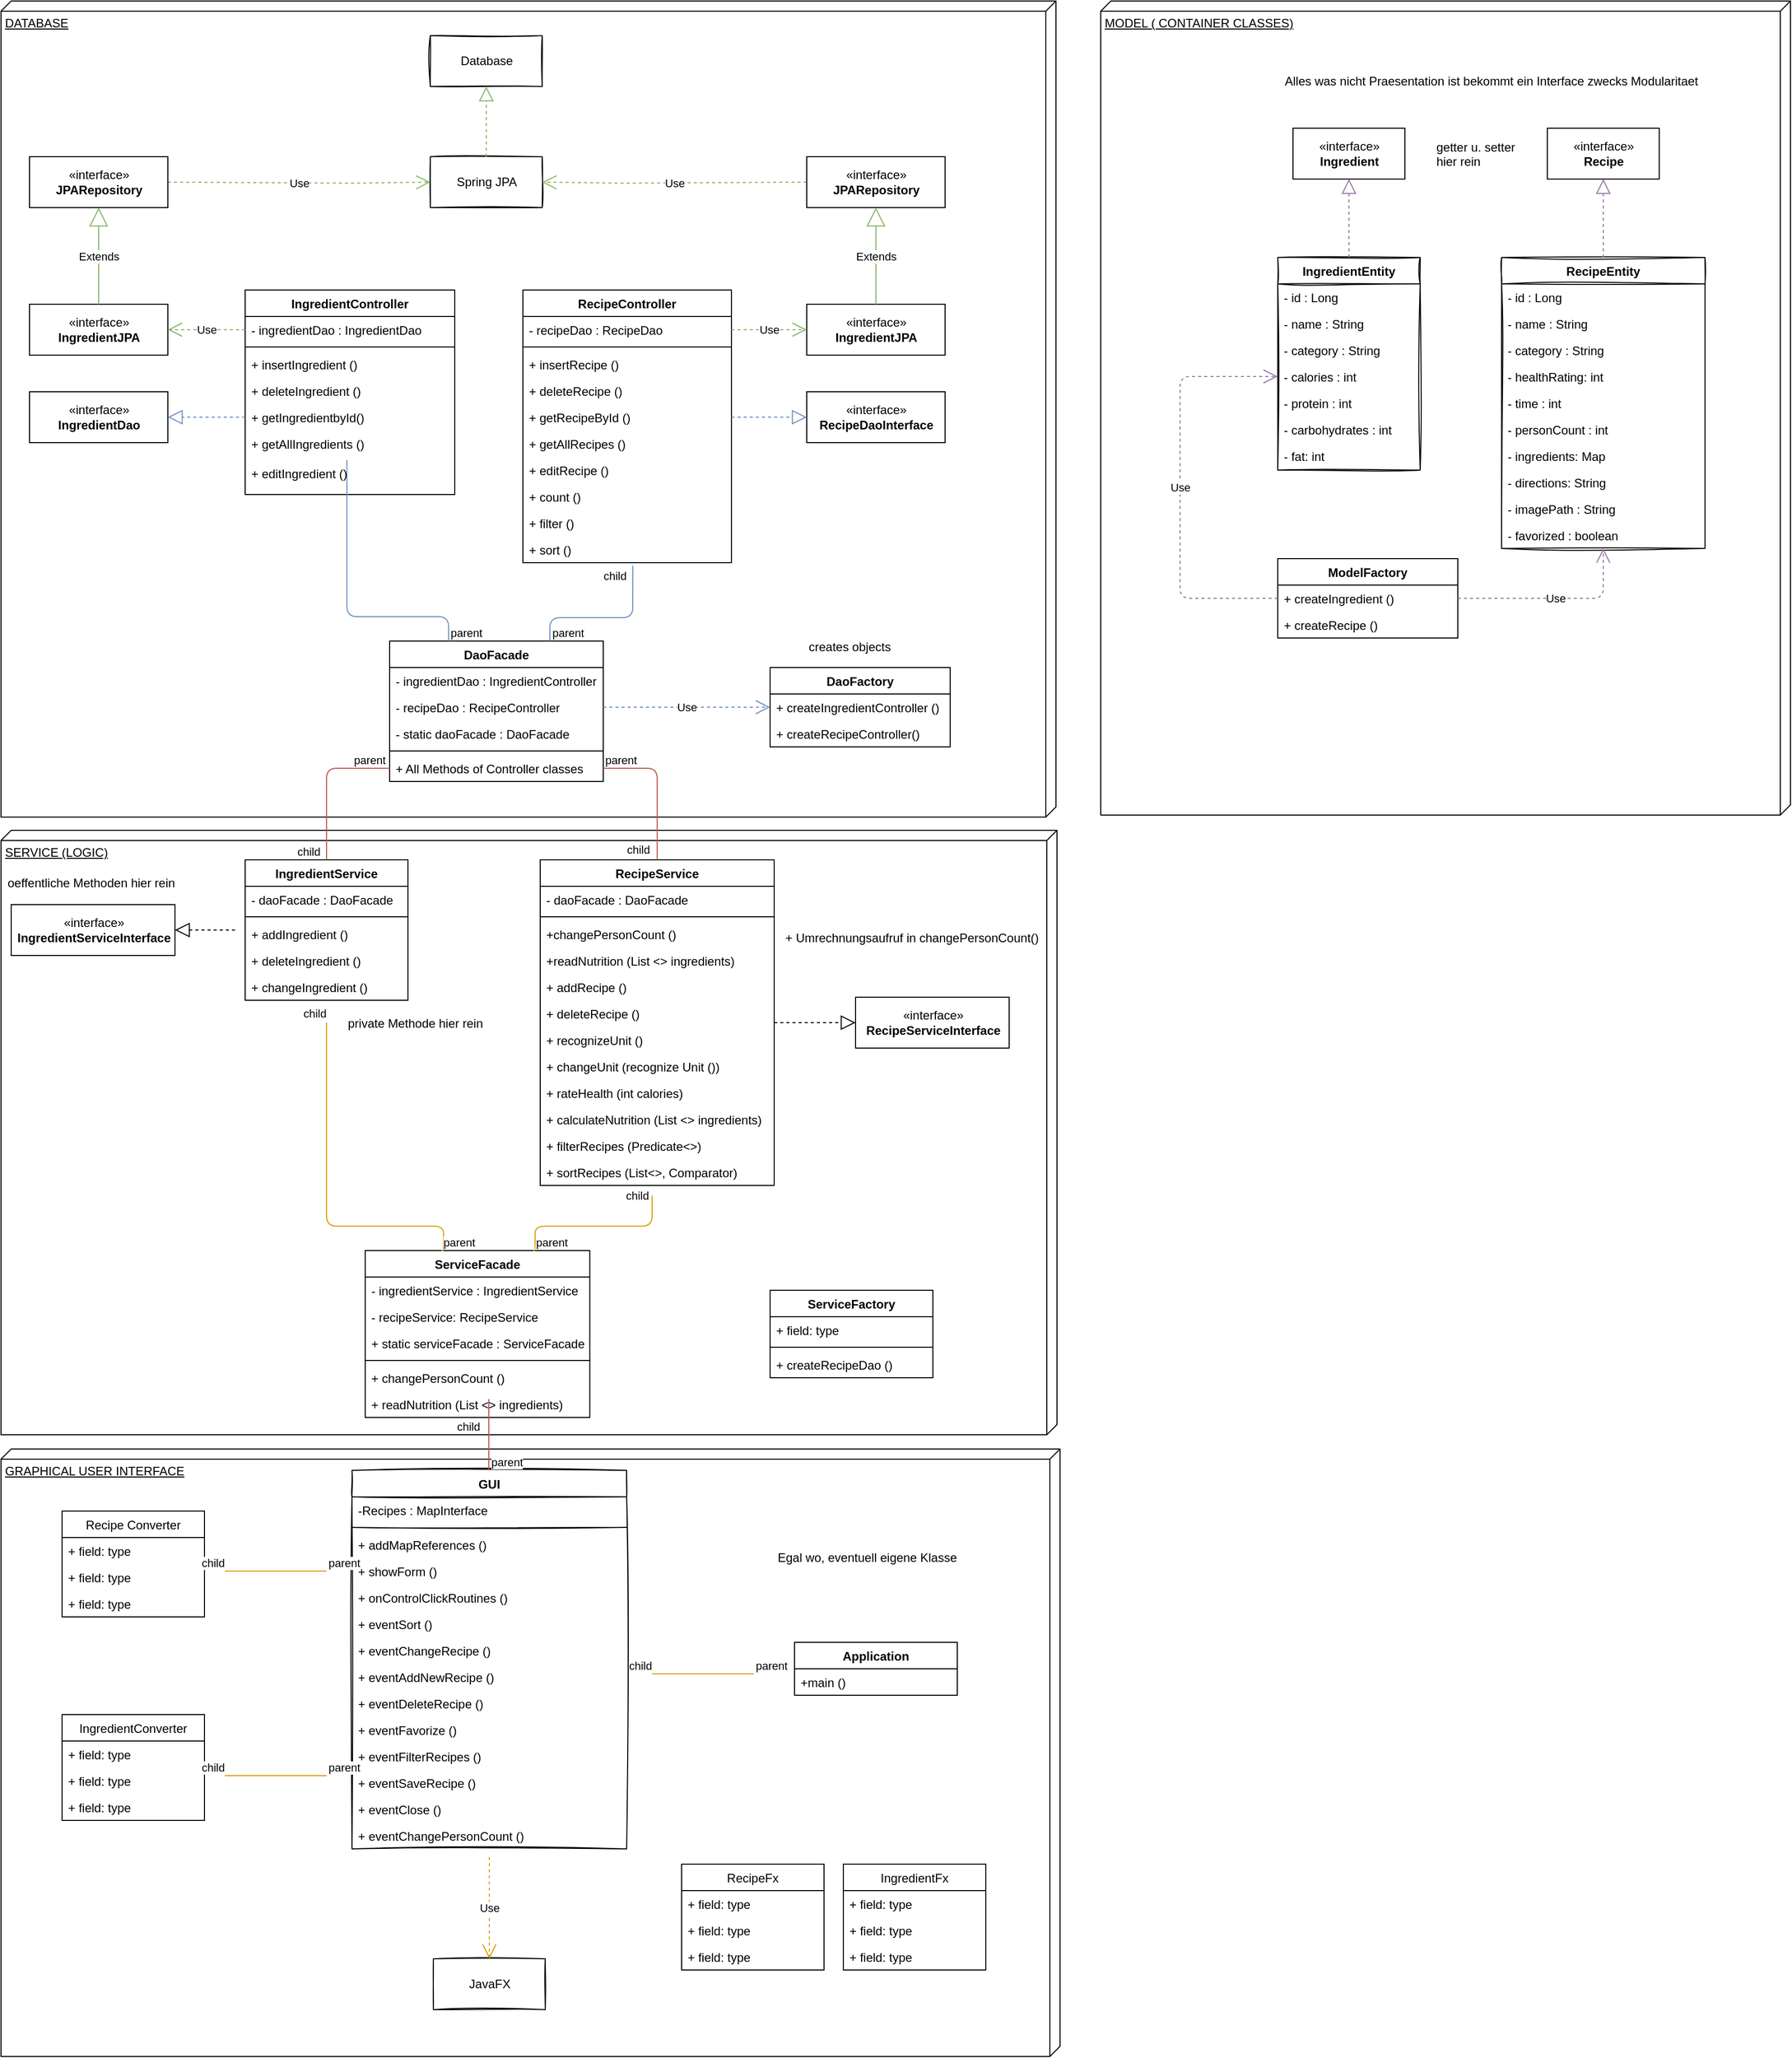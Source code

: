 <mxfile version="13.10.0" type="embed">
    <diagram id="7-2lJdHTt8nk6-3tn0Er" name="Page-1">
        <mxGraphModel dx="1596" dy="677" grid="0" gridSize="10" guides="1" tooltips="1" connect="1" arrows="1" fold="1" page="0" pageScale="1" pageWidth="827" pageHeight="1169" background="none" math="0" shadow="0">
            <root>
                <mxCell id="0"/>
                <mxCell id="1" parent="0"/>
                <mxCell id="304" value="SERVICE (LOGIC)" style="verticalAlign=top;align=left;spacingTop=8;spacingLeft=2;spacingRight=12;shape=cube;size=10;direction=south;fontStyle=4;html=1;" parent="1" vertex="1">
                    <mxGeometry x="-840" y="531" width="1038" height="594" as="geometry"/>
                </mxCell>
                <mxCell id="303" value="GRAPHICAL USER INTERFACE" style="verticalAlign=top;align=left;spacingTop=8;spacingLeft=2;spacingRight=12;shape=cube;size=10;direction=south;fontStyle=4;html=1;" parent="1" vertex="1">
                    <mxGeometry x="-840" y="1139" width="1041" height="597" as="geometry"/>
                </mxCell>
                <mxCell id="301" value="DATABASE" style="verticalAlign=top;align=left;spacingTop=8;spacingLeft=2;spacingRight=12;shape=cube;size=10;direction=south;fontStyle=4;html=1;" parent="1" vertex="1">
                    <mxGeometry x="-840" y="-284" width="1037" height="802" as="geometry"/>
                </mxCell>
                <mxCell id="300" value="MODEL ( CONTAINER CLASSES)" style="verticalAlign=top;align=left;spacingTop=8;spacingLeft=2;spacingRight=12;shape=cube;size=10;direction=south;fontStyle=4;html=1;" parent="1" vertex="1">
                    <mxGeometry x="241" y="-284" width="678" height="800" as="geometry"/>
                </mxCell>
                <mxCell id="2" value="RecipeEntity" style="swimlane;fontStyle=1;align=center;verticalAlign=top;childLayout=stackLayout;horizontal=1;startSize=26;horizontalStack=0;resizeParent=1;resizeParentMax=0;resizeLast=0;collapsible=1;marginBottom=0;sketch=1;" parent="1" vertex="1">
                    <mxGeometry x="635" y="-32" width="200" height="286" as="geometry"/>
                </mxCell>
                <mxCell id="350" value="- id : Long" style="text;strokeColor=none;fillColor=none;align=left;verticalAlign=top;spacingLeft=4;spacingRight=4;overflow=hidden;rotatable=0;points=[[0,0.5],[1,0.5]];portConstraint=eastwest;" vertex="1" parent="2">
                    <mxGeometry y="26" width="200" height="26" as="geometry"/>
                </mxCell>
                <mxCell id="3" value="- name : String" style="text;strokeColor=none;fillColor=none;align=left;verticalAlign=top;spacingLeft=4;spacingRight=4;overflow=hidden;rotatable=0;points=[[0,0.5],[1,0.5]];portConstraint=eastwest;sketch=1;" parent="2" vertex="1">
                    <mxGeometry y="52" width="200" height="26" as="geometry"/>
                </mxCell>
                <mxCell id="99" value="- category : String" style="text;strokeColor=none;fillColor=none;align=left;verticalAlign=top;spacingLeft=4;spacingRight=4;overflow=hidden;rotatable=0;points=[[0,0.5],[1,0.5]];portConstraint=eastwest;" parent="2" vertex="1">
                    <mxGeometry y="78" width="200" height="26" as="geometry"/>
                </mxCell>
                <mxCell id="116" value="- healthRating: int" style="text;strokeColor=none;fillColor=none;align=left;verticalAlign=top;spacingLeft=4;spacingRight=4;overflow=hidden;rotatable=0;points=[[0,0.5],[1,0.5]];portConstraint=eastwest;" parent="2" vertex="1">
                    <mxGeometry y="104" width="200" height="26" as="geometry"/>
                </mxCell>
                <mxCell id="100" value="- time : int" style="text;strokeColor=none;fillColor=none;align=left;verticalAlign=top;spacingLeft=4;spacingRight=4;overflow=hidden;rotatable=0;points=[[0,0.5],[1,0.5]];portConstraint=eastwest;" parent="2" vertex="1">
                    <mxGeometry y="130" width="200" height="26" as="geometry"/>
                </mxCell>
                <mxCell id="126" value="- personCount : int" style="text;strokeColor=none;fillColor=none;align=left;verticalAlign=top;spacingLeft=4;spacingRight=4;overflow=hidden;rotatable=0;points=[[0,0.5],[1,0.5]];portConstraint=eastwest;" parent="2" vertex="1">
                    <mxGeometry y="156" width="200" height="26" as="geometry"/>
                </mxCell>
                <mxCell id="34" value="- ingredients: Map" style="text;strokeColor=none;fillColor=none;align=left;verticalAlign=top;spacingLeft=4;spacingRight=4;overflow=hidden;rotatable=0;points=[[0,0.5],[1,0.5]];portConstraint=eastwest;sketch=1;" parent="2" vertex="1">
                    <mxGeometry y="182" width="200" height="26" as="geometry"/>
                </mxCell>
                <mxCell id="33" value="- directions: String" style="text;strokeColor=none;fillColor=none;align=left;verticalAlign=top;spacingLeft=4;spacingRight=4;overflow=hidden;rotatable=0;points=[[0,0.5],[1,0.5]];portConstraint=eastwest;sketch=1;" parent="2" vertex="1">
                    <mxGeometry y="208" width="200" height="26" as="geometry"/>
                </mxCell>
                <mxCell id="36" value="- imagePath : String" style="text;strokeColor=none;fillColor=none;align=left;verticalAlign=top;spacingLeft=4;spacingRight=4;overflow=hidden;rotatable=0;points=[[0,0.5],[1,0.5]];portConstraint=eastwest;sketch=1;" parent="2" vertex="1">
                    <mxGeometry y="234" width="200" height="26" as="geometry"/>
                </mxCell>
                <mxCell id="35" value="- favorized : boolean" style="text;strokeColor=none;fillColor=none;align=left;verticalAlign=top;spacingLeft=4;spacingRight=4;overflow=hidden;rotatable=0;points=[[0,0.5],[1,0.5]];portConstraint=eastwest;sketch=1;" parent="2" vertex="1">
                    <mxGeometry y="260" width="200" height="26" as="geometry"/>
                </mxCell>
                <mxCell id="6" value="IngredientEntity" style="swimlane;fontStyle=1;childLayout=stackLayout;horizontal=1;startSize=26;horizontalStack=0;resizeParent=1;resizeParentMax=0;resizeLast=0;collapsible=1;marginBottom=0;sketch=1;" parent="1" vertex="1">
                    <mxGeometry x="415" y="-32" width="140" height="209" as="geometry"/>
                </mxCell>
                <mxCell id="349" value="- id : Long" style="text;strokeColor=none;fillColor=none;align=left;verticalAlign=top;spacingLeft=4;spacingRight=4;overflow=hidden;rotatable=0;points=[[0,0.5],[1,0.5]];portConstraint=eastwest;" vertex="1" parent="6">
                    <mxGeometry y="26" width="140" height="26" as="geometry"/>
                </mxCell>
                <mxCell id="7" value="- name : String" style="text;strokeColor=none;fillColor=none;align=left;verticalAlign=top;spacingLeft=4;spacingRight=4;overflow=hidden;rotatable=0;points=[[0,0.5],[1,0.5]];portConstraint=eastwest;sketch=1;" parent="6" vertex="1">
                    <mxGeometry y="52" width="140" height="26" as="geometry"/>
                </mxCell>
                <mxCell id="53" value="- category : String" style="text;strokeColor=none;fillColor=none;align=left;verticalAlign=top;spacingLeft=4;spacingRight=4;overflow=hidden;rotatable=0;points=[[0,0.5],[1,0.5]];portConstraint=eastwest;sketch=1;" parent="6" vertex="1">
                    <mxGeometry y="78" width="140" height="26" as="geometry"/>
                </mxCell>
                <mxCell id="8" value="- calories : int" style="text;strokeColor=none;fillColor=none;align=left;verticalAlign=top;spacingLeft=4;spacingRight=4;overflow=hidden;rotatable=0;points=[[0,0.5],[1,0.5]];portConstraint=eastwest;sketch=1;" parent="6" vertex="1">
                    <mxGeometry y="104" width="140" height="26" as="geometry"/>
                </mxCell>
                <mxCell id="25" value="- protein : int" style="text;strokeColor=none;fillColor=none;align=left;verticalAlign=top;spacingLeft=4;spacingRight=4;overflow=hidden;rotatable=0;points=[[0,0.5],[1,0.5]];portConstraint=eastwest;sketch=1;" parent="6" vertex="1">
                    <mxGeometry y="130" width="140" height="26" as="geometry"/>
                </mxCell>
                <mxCell id="28" value="- carbohydrates : int" style="text;strokeColor=none;fillColor=none;align=left;verticalAlign=top;spacingLeft=4;spacingRight=4;overflow=hidden;rotatable=0;points=[[0,0.5],[1,0.5]];portConstraint=eastwest;sketch=1;" parent="6" vertex="1">
                    <mxGeometry y="156" width="140" height="26" as="geometry"/>
                </mxCell>
                <mxCell id="115" value="- fat: int" style="text;strokeColor=none;fillColor=none;align=left;verticalAlign=top;spacingLeft=4;spacingRight=4;overflow=hidden;rotatable=0;points=[[0,0.5],[1,0.5]];portConstraint=eastwest;" parent="6" vertex="1">
                    <mxGeometry y="182" width="140" height="27" as="geometry"/>
                </mxCell>
                <mxCell id="14" value="Spring JPA" style="html=1;sketch=1;" parent="1" vertex="1">
                    <mxGeometry x="-418" y="-131" width="110" height="50" as="geometry"/>
                </mxCell>
                <mxCell id="19" value="GUI" style="swimlane;fontStyle=1;align=center;verticalAlign=top;childLayout=stackLayout;horizontal=1;startSize=26;horizontalStack=0;resizeParent=1;resizeParentMax=0;resizeLast=0;collapsible=1;marginBottom=0;sketch=1;" parent="1" vertex="1">
                    <mxGeometry x="-495" y="1160" width="270" height="372" as="geometry"/>
                </mxCell>
                <mxCell id="20" value="-Recipes : MapInterface" style="text;strokeColor=none;fillColor=none;align=left;verticalAlign=top;spacingLeft=4;spacingRight=4;overflow=hidden;rotatable=0;points=[[0,0.5],[1,0.5]];portConstraint=eastwest;sketch=1;" parent="19" vertex="1">
                    <mxGeometry y="26" width="270" height="26" as="geometry"/>
                </mxCell>
                <mxCell id="21" value="" style="line;strokeWidth=1;fillColor=none;align=left;verticalAlign=middle;spacingTop=-1;spacingLeft=3;spacingRight=3;rotatable=0;labelPosition=right;points=[];portConstraint=eastwest;sketch=1;" parent="19" vertex="1">
                    <mxGeometry y="52" width="270" height="8" as="geometry"/>
                </mxCell>
                <mxCell id="63" value="+ addMapReferences ()" style="text;strokeColor=none;fillColor=none;align=left;verticalAlign=top;spacingLeft=4;spacingRight=4;overflow=hidden;rotatable=0;points=[[0,0.5],[1,0.5]];portConstraint=eastwest;" parent="19" vertex="1">
                    <mxGeometry y="60" width="270" height="26" as="geometry"/>
                </mxCell>
                <mxCell id="65" value="+ showForm ()" style="text;strokeColor=none;fillColor=none;align=left;verticalAlign=top;spacingLeft=4;spacingRight=4;overflow=hidden;rotatable=0;points=[[0,0.5],[1,0.5]];portConstraint=eastwest;" parent="19" vertex="1">
                    <mxGeometry y="86" width="270" height="26" as="geometry"/>
                </mxCell>
                <mxCell id="70" value="+ onControlClickRoutines ()" style="text;strokeColor=none;fillColor=none;align=left;verticalAlign=top;spacingLeft=4;spacingRight=4;overflow=hidden;rotatable=0;points=[[0,0.5],[1,0.5]];portConstraint=eastwest;" parent="19" vertex="1">
                    <mxGeometry y="112" width="270" height="26" as="geometry"/>
                </mxCell>
                <mxCell id="66" value="+ eventSort ()" style="text;strokeColor=none;fillColor=none;align=left;verticalAlign=top;spacingLeft=4;spacingRight=4;overflow=hidden;rotatable=0;points=[[0,0.5],[1,0.5]];portConstraint=eastwest;" parent="19" vertex="1">
                    <mxGeometry y="138" width="270" height="26" as="geometry"/>
                </mxCell>
                <mxCell id="69" value="+ eventChangeRecipe ()" style="text;strokeColor=none;fillColor=none;align=left;verticalAlign=top;spacingLeft=4;spacingRight=4;overflow=hidden;rotatable=0;points=[[0,0.5],[1,0.5]];portConstraint=eastwest;" parent="19" vertex="1">
                    <mxGeometry y="164" width="270" height="26" as="geometry"/>
                </mxCell>
                <mxCell id="67" value="+ eventAddNewRecipe ()" style="text;strokeColor=none;fillColor=none;align=left;verticalAlign=top;spacingLeft=4;spacingRight=4;overflow=hidden;rotatable=0;points=[[0,0.5],[1,0.5]];portConstraint=eastwest;" parent="19" vertex="1">
                    <mxGeometry y="190" width="270" height="26" as="geometry"/>
                </mxCell>
                <mxCell id="68" value="+ eventDeleteRecipe ()" style="text;strokeColor=none;fillColor=none;align=left;verticalAlign=top;spacingLeft=4;spacingRight=4;overflow=hidden;rotatable=0;points=[[0,0.5],[1,0.5]];portConstraint=eastwest;" parent="19" vertex="1">
                    <mxGeometry y="216" width="270" height="26" as="geometry"/>
                </mxCell>
                <mxCell id="71" value="+ eventFavorize ()" style="text;strokeColor=none;fillColor=none;align=left;verticalAlign=top;spacingLeft=4;spacingRight=4;overflow=hidden;rotatable=0;points=[[0,0.5],[1,0.5]];portConstraint=eastwest;" parent="19" vertex="1">
                    <mxGeometry y="242" width="270" height="26" as="geometry"/>
                </mxCell>
                <mxCell id="72" value="+ eventFilterRecipes ()" style="text;strokeColor=none;fillColor=none;align=left;verticalAlign=top;spacingLeft=4;spacingRight=4;overflow=hidden;rotatable=0;points=[[0,0.5],[1,0.5]];portConstraint=eastwest;" parent="19" vertex="1">
                    <mxGeometry y="268" width="270" height="26" as="geometry"/>
                </mxCell>
                <mxCell id="74" value="+ eventSaveRecipe ()" style="text;strokeColor=none;fillColor=none;align=left;verticalAlign=top;spacingLeft=4;spacingRight=4;overflow=hidden;rotatable=0;points=[[0,0.5],[1,0.5]];portConstraint=eastwest;" parent="19" vertex="1">
                    <mxGeometry y="294" width="270" height="26" as="geometry"/>
                </mxCell>
                <mxCell id="75" value="+ eventClose ()" style="text;strokeColor=none;fillColor=none;align=left;verticalAlign=top;spacingLeft=4;spacingRight=4;overflow=hidden;rotatable=0;points=[[0,0.5],[1,0.5]];portConstraint=eastwest;" parent="19" vertex="1">
                    <mxGeometry y="320" width="270" height="26" as="geometry"/>
                </mxCell>
                <mxCell id="128" value="+ eventChangePersonCount ()" style="text;strokeColor=none;fillColor=none;align=left;verticalAlign=top;spacingLeft=4;spacingRight=4;overflow=hidden;rotatable=0;points=[[0,0.5],[1,0.5]];portConstraint=eastwest;" parent="19" vertex="1">
                    <mxGeometry y="346" width="270" height="26" as="geometry"/>
                </mxCell>
                <mxCell id="23" value="JavaFX" style="html=1;sketch=1;" parent="1" vertex="1">
                    <mxGeometry x="-415" y="1640" width="110" height="50" as="geometry"/>
                </mxCell>
                <mxCell id="24" value="Database" style="html=1;sketch=1;" parent="1" vertex="1">
                    <mxGeometry x="-418" y="-250" width="110" height="50" as="geometry"/>
                </mxCell>
                <mxCell id="89" value="" style="endArrow=block;dashed=1;endFill=0;endSize=12;html=1;entryX=0.5;entryY=1;entryDx=0;entryDy=0;exitX=0.5;exitY=0;exitDx=0;exitDy=0;fillColor=#d5e8d4;strokeColor=#82b366;" parent="1" source="14" target="24" edge="1">
                    <mxGeometry width="160" relative="1" as="geometry">
                        <mxPoint x="-250" y="580" as="sourcePoint"/>
                        <mxPoint x="-90" y="580" as="targetPoint"/>
                    </mxGeometry>
                </mxCell>
                <mxCell id="106" value="+ Umrechnungsaufruf in changePersonCount()" style="text;strokeColor=none;fillColor=none;align=left;verticalAlign=top;spacingLeft=4;spacingRight=4;overflow=hidden;rotatable=0;points=[[0,0.5],[1,0.5]];portConstraint=eastwest;" parent="1" vertex="1">
                    <mxGeometry x="-75" y="623" width="270" height="26" as="geometry"/>
                </mxCell>
                <mxCell id="136" value="RecipeController" style="swimlane;fontStyle=1;align=center;verticalAlign=top;childLayout=stackLayout;horizontal=1;startSize=26;horizontalStack=0;resizeParent=1;resizeParentMax=0;resizeLast=0;collapsible=1;marginBottom=0;" parent="1" vertex="1">
                    <mxGeometry x="-327" width="205" height="268" as="geometry"/>
                </mxCell>
                <mxCell id="137" value="- recipeDao : RecipeDao" style="text;strokeColor=none;fillColor=none;align=left;verticalAlign=top;spacingLeft=4;spacingRight=4;overflow=hidden;rotatable=0;points=[[0,0.5],[1,0.5]];portConstraint=eastwest;" parent="136" vertex="1">
                    <mxGeometry y="26" width="205" height="26" as="geometry"/>
                </mxCell>
                <mxCell id="138" value="" style="line;strokeWidth=1;fillColor=none;align=left;verticalAlign=middle;spacingTop=-1;spacingLeft=3;spacingRight=3;rotatable=0;labelPosition=right;points=[];portConstraint=eastwest;" parent="136" vertex="1">
                    <mxGeometry y="52" width="205" height="8" as="geometry"/>
                </mxCell>
                <mxCell id="57" value="+ insertRecipe ()" style="text;strokeColor=none;fillColor=none;align=left;verticalAlign=top;spacingLeft=4;spacingRight=4;overflow=hidden;rotatable=0;points=[[0,0.5],[1,0.5]];portConstraint=eastwest;" parent="136" vertex="1">
                    <mxGeometry y="60" width="205" height="26" as="geometry"/>
                </mxCell>
                <mxCell id="113" value="+ deleteRecipe ()" style="text;strokeColor=none;fillColor=none;align=left;verticalAlign=top;spacingLeft=4;spacingRight=4;overflow=hidden;rotatable=0;points=[[0,0.5],[1,0.5]];portConstraint=eastwest;" parent="136" vertex="1">
                    <mxGeometry y="86" width="205" height="26" as="geometry"/>
                </mxCell>
                <mxCell id="110" value="+ getRecipeById ()" style="text;strokeColor=none;fillColor=none;align=left;verticalAlign=top;spacingLeft=4;spacingRight=4;overflow=hidden;rotatable=0;points=[[0,0.5],[1,0.5]];portConstraint=eastwest;" parent="136" vertex="1">
                    <mxGeometry y="112" width="205" height="26" as="geometry"/>
                </mxCell>
                <mxCell id="111" value="+ getAllRecipes ()" style="text;strokeColor=none;fillColor=none;align=left;verticalAlign=top;spacingLeft=4;spacingRight=4;overflow=hidden;rotatable=0;points=[[0,0.5],[1,0.5]];portConstraint=eastwest;" parent="136" vertex="1">
                    <mxGeometry y="138" width="205" height="26" as="geometry"/>
                </mxCell>
                <mxCell id="112" value="+ editRecipe ()" style="text;strokeColor=none;fillColor=none;align=left;verticalAlign=top;spacingLeft=4;spacingRight=4;overflow=hidden;rotatable=0;points=[[0,0.5],[1,0.5]];portConstraint=eastwest;" parent="136" vertex="1">
                    <mxGeometry y="164" width="205" height="26" as="geometry"/>
                </mxCell>
                <mxCell id="228" value="+ count ()" style="text;strokeColor=none;fillColor=none;align=left;verticalAlign=top;spacingLeft=4;spacingRight=4;overflow=hidden;rotatable=0;points=[[0,0.5],[1,0.5]];portConstraint=eastwest;" parent="136" vertex="1">
                    <mxGeometry y="190" width="205" height="26" as="geometry"/>
                </mxCell>
                <mxCell id="299" value="+ filter ()" style="text;strokeColor=none;fillColor=none;align=left;verticalAlign=top;spacingLeft=4;spacingRight=4;overflow=hidden;rotatable=0;points=[[0,0.5],[1,0.5]];portConstraint=eastwest;" parent="136" vertex="1">
                    <mxGeometry y="216" width="205" height="26" as="geometry"/>
                </mxCell>
                <mxCell id="227" value="+ sort ()" style="text;strokeColor=none;fillColor=none;align=left;verticalAlign=top;spacingLeft=4;spacingRight=4;overflow=hidden;rotatable=0;points=[[0,0.5],[1,0.5]];portConstraint=eastwest;" parent="136" vertex="1">
                    <mxGeometry y="242" width="205" height="26" as="geometry"/>
                </mxCell>
                <mxCell id="140" value="RecipeService" style="swimlane;fontStyle=1;align=center;verticalAlign=top;childLayout=stackLayout;horizontal=1;startSize=26;horizontalStack=0;resizeParent=1;resizeParentMax=0;resizeLast=0;collapsible=1;marginBottom=0;" parent="1" vertex="1">
                    <mxGeometry x="-310" y="560" width="230" height="320" as="geometry"/>
                </mxCell>
                <mxCell id="141" value="- daoFacade : DaoFacade" style="text;strokeColor=none;fillColor=none;align=left;verticalAlign=top;spacingLeft=4;spacingRight=4;overflow=hidden;rotatable=0;points=[[0,0.5],[1,0.5]];portConstraint=eastwest;" parent="140" vertex="1">
                    <mxGeometry y="26" width="230" height="26" as="geometry"/>
                </mxCell>
                <mxCell id="142" value="" style="line;strokeWidth=1;fillColor=none;align=left;verticalAlign=middle;spacingTop=-1;spacingLeft=3;spacingRight=3;rotatable=0;labelPosition=right;points=[];portConstraint=eastwest;" parent="140" vertex="1">
                    <mxGeometry y="52" width="230" height="8" as="geometry"/>
                </mxCell>
                <mxCell id="167" value="+changePersonCount ()" style="text;strokeColor=none;fillColor=none;align=left;verticalAlign=top;spacingLeft=4;spacingRight=4;overflow=hidden;rotatable=0;points=[[0,0.5],[1,0.5]];portConstraint=eastwest;" parent="140" vertex="1">
                    <mxGeometry y="60" width="230" height="26" as="geometry"/>
                </mxCell>
                <mxCell id="168" value="+readNutrition (List &lt;&gt; ingredients)" style="text;strokeColor=none;fillColor=none;align=left;verticalAlign=top;spacingLeft=4;spacingRight=4;overflow=hidden;rotatable=0;points=[[0,0.5],[1,0.5]];portConstraint=eastwest;" parent="140" vertex="1">
                    <mxGeometry y="86" width="230" height="26" as="geometry"/>
                </mxCell>
                <mxCell id="174" value="+ addRecipe ()" style="text;strokeColor=none;fillColor=none;align=left;verticalAlign=top;spacingLeft=4;spacingRight=4;overflow=hidden;rotatable=0;points=[[0,0.5],[1,0.5]];portConstraint=eastwest;" parent="140" vertex="1">
                    <mxGeometry y="112" width="230" height="26" as="geometry"/>
                </mxCell>
                <mxCell id="175" value="+ deleteRecipe ()" style="text;strokeColor=none;fillColor=none;align=left;verticalAlign=top;spacingLeft=4;spacingRight=4;overflow=hidden;rotatable=0;points=[[0,0.5],[1,0.5]];portConstraint=eastwest;" parent="140" vertex="1">
                    <mxGeometry y="138" width="230" height="26" as="geometry"/>
                </mxCell>
                <mxCell id="96" value="+ recognizeUnit ()" style="text;strokeColor=none;fillColor=none;align=left;verticalAlign=top;spacingLeft=4;spacingRight=4;overflow=hidden;rotatable=0;points=[[0,0.5],[1,0.5]];portConstraint=eastwest;" parent="140" vertex="1">
                    <mxGeometry y="164" width="230" height="26" as="geometry"/>
                </mxCell>
                <mxCell id="97" value="+ changeUnit (recognize Unit ())" style="text;strokeColor=none;fillColor=none;align=left;verticalAlign=top;spacingLeft=4;spacingRight=4;overflow=hidden;rotatable=0;points=[[0,0.5],[1,0.5]];portConstraint=eastwest;" parent="140" vertex="1">
                    <mxGeometry y="190" width="230" height="26" as="geometry"/>
                </mxCell>
                <mxCell id="117" value="+ rateHealth (int calories)" style="text;strokeColor=none;fillColor=none;align=left;verticalAlign=top;spacingLeft=4;spacingRight=4;overflow=hidden;rotatable=0;points=[[0,0.5],[1,0.5]];portConstraint=eastwest;" parent="140" vertex="1">
                    <mxGeometry y="216" width="230" height="26" as="geometry"/>
                </mxCell>
                <mxCell id="135" value="+ calculateNutrition (List &lt;&gt; ingredients)" style="text;strokeColor=none;fillColor=none;align=left;verticalAlign=top;spacingLeft=4;spacingRight=4;overflow=hidden;rotatable=0;points=[[0,0.5],[1,0.5]];portConstraint=eastwest;" parent="140" vertex="1">
                    <mxGeometry y="242" width="230" height="26" as="geometry"/>
                </mxCell>
                <mxCell id="133" value="+ filterRecipes (Predicate&lt;&gt;)" style="text;strokeColor=none;fillColor=none;align=left;verticalAlign=top;spacingLeft=4;spacingRight=4;overflow=hidden;rotatable=0;points=[[0,0.5],[1,0.5]];portConstraint=eastwest;" parent="140" vertex="1">
                    <mxGeometry y="268" width="230" height="26" as="geometry"/>
                </mxCell>
                <mxCell id="132" value="+ sortRecipes (List&lt;&gt;, Comparator)" style="text;strokeColor=none;fillColor=none;align=left;verticalAlign=top;spacingLeft=4;spacingRight=4;overflow=hidden;rotatable=0;points=[[0,0.5],[1,0.5]];portConstraint=eastwest;" parent="140" vertex="1">
                    <mxGeometry y="294" width="230" height="26" as="geometry"/>
                </mxCell>
                <mxCell id="150" value="«interface»&lt;br&gt;&lt;b&gt;Recipe&lt;/b&gt;" style="html=1;" parent="1" vertex="1">
                    <mxGeometry x="680" y="-159" width="110" height="50" as="geometry"/>
                </mxCell>
                <mxCell id="151" value="«interface»&lt;br&gt;&lt;b&gt;Ingredient&lt;/b&gt;" style="html=1;" parent="1" vertex="1">
                    <mxGeometry x="430" y="-159" width="110" height="50" as="geometry"/>
                </mxCell>
                <mxCell id="153" value="getter u. setter &#10;hier rein" style="text;strokeColor=none;fillColor=none;align=left;verticalAlign=top;spacingLeft=4;spacingRight=4;overflow=hidden;rotatable=0;points=[[0,0.5],[1,0.5]];portConstraint=eastwest;" parent="1" vertex="1">
                    <mxGeometry x="565" y="-154" width="100" height="40" as="geometry"/>
                </mxCell>
                <mxCell id="154" value="DaoFacade" style="swimlane;fontStyle=1;align=center;verticalAlign=top;childLayout=stackLayout;horizontal=1;startSize=26;horizontalStack=0;resizeParent=1;resizeParentMax=0;resizeLast=0;collapsible=1;marginBottom=0;" parent="1" vertex="1">
                    <mxGeometry x="-458" y="345" width="210" height="138" as="geometry"/>
                </mxCell>
                <mxCell id="155" value="- ingredientDao : IngredientController" style="text;strokeColor=none;fillColor=none;align=left;verticalAlign=top;spacingLeft=4;spacingRight=4;overflow=hidden;rotatable=0;points=[[0,0.5],[1,0.5]];portConstraint=eastwest;" parent="154" vertex="1">
                    <mxGeometry y="26" width="210" height="26" as="geometry"/>
                </mxCell>
                <mxCell id="158" value="- recipeDao : RecipeController" style="text;strokeColor=none;fillColor=none;align=left;verticalAlign=top;spacingLeft=4;spacingRight=4;overflow=hidden;rotatable=0;points=[[0,0.5],[1,0.5]];portConstraint=eastwest;" parent="154" vertex="1">
                    <mxGeometry y="52" width="210" height="26" as="geometry"/>
                </mxCell>
                <mxCell id="328" value="- static daoFacade : DaoFacade" style="text;strokeColor=none;fillColor=none;align=left;verticalAlign=top;spacingLeft=4;spacingRight=4;overflow=hidden;rotatable=0;points=[[0,0.5],[1,0.5]];portConstraint=eastwest;" parent="154" vertex="1">
                    <mxGeometry y="78" width="210" height="26" as="geometry"/>
                </mxCell>
                <mxCell id="156" value="" style="line;strokeWidth=1;fillColor=none;align=left;verticalAlign=middle;spacingTop=-1;spacingLeft=3;spacingRight=3;rotatable=0;labelPosition=right;points=[];portConstraint=eastwest;" parent="154" vertex="1">
                    <mxGeometry y="104" width="210" height="8" as="geometry"/>
                </mxCell>
                <mxCell id="166" value="+ All Methods of Controller classes" style="text;strokeColor=none;fillColor=none;align=left;verticalAlign=top;spacingLeft=4;spacingRight=4;overflow=hidden;rotatable=0;points=[[0,0.5],[1,0.5]];portConstraint=eastwest;" parent="154" vertex="1">
                    <mxGeometry y="112" width="210" height="26" as="geometry"/>
                </mxCell>
                <mxCell id="159" value="IngredientController" style="swimlane;fontStyle=1;align=center;verticalAlign=top;childLayout=stackLayout;horizontal=1;startSize=26;horizontalStack=0;resizeParent=1;resizeParentMax=0;resizeLast=0;collapsible=1;marginBottom=0;" parent="1" vertex="1">
                    <mxGeometry x="-600" width="206" height="201" as="geometry"/>
                </mxCell>
                <mxCell id="160" value="- ingredientDao : IngredientDao" style="text;strokeColor=none;fillColor=none;align=left;verticalAlign=top;spacingLeft=4;spacingRight=4;overflow=hidden;rotatable=0;points=[[0,0.5],[1,0.5]];portConstraint=eastwest;" parent="159" vertex="1">
                    <mxGeometry y="26" width="206" height="26" as="geometry"/>
                </mxCell>
                <mxCell id="161" value="" style="line;strokeWidth=1;fillColor=none;align=left;verticalAlign=middle;spacingTop=-1;spacingLeft=3;spacingRight=3;rotatable=0;labelPosition=right;points=[];portConstraint=eastwest;" parent="159" vertex="1">
                    <mxGeometry y="52" width="206" height="8" as="geometry"/>
                </mxCell>
                <mxCell id="162" value="+ insertIngredient ()" style="text;strokeColor=none;fillColor=none;align=left;verticalAlign=top;spacingLeft=4;spacingRight=4;overflow=hidden;rotatable=0;points=[[0,0.5],[1,0.5]];portConstraint=eastwest;" parent="159" vertex="1">
                    <mxGeometry y="60" width="206" height="26" as="geometry"/>
                </mxCell>
                <mxCell id="163" value="+ deleteIngredient ()" style="text;strokeColor=none;fillColor=none;align=left;verticalAlign=top;spacingLeft=4;spacingRight=4;overflow=hidden;rotatable=0;points=[[0,0.5],[1,0.5]];portConstraint=eastwest;" parent="159" vertex="1">
                    <mxGeometry y="86" width="206" height="26" as="geometry"/>
                </mxCell>
                <mxCell id="164" value="+ getIngredientbyId()" style="text;strokeColor=none;fillColor=none;align=left;verticalAlign=top;spacingLeft=4;spacingRight=4;overflow=hidden;rotatable=0;points=[[0,0.5],[1,0.5]];portConstraint=eastwest;" parent="159" vertex="1">
                    <mxGeometry y="112" width="206" height="26" as="geometry"/>
                </mxCell>
                <mxCell id="165" value="+ getAllIngredients ()" style="text;strokeColor=none;fillColor=none;align=left;verticalAlign=top;spacingLeft=4;spacingRight=4;overflow=hidden;rotatable=0;points=[[0,0.5],[1,0.5]];portConstraint=eastwest;" parent="159" vertex="1">
                    <mxGeometry y="138" width="206" height="29" as="geometry"/>
                </mxCell>
                <mxCell id="351" value="+ editIngredient ()" style="text;strokeColor=none;fillColor=none;align=left;verticalAlign=top;spacingLeft=4;spacingRight=4;overflow=hidden;rotatable=0;points=[[0,0.5],[1,0.5]];portConstraint=eastwest;" vertex="1" parent="159">
                    <mxGeometry y="167" width="206" height="34" as="geometry"/>
                </mxCell>
                <mxCell id="169" value="ServiceFacade" style="swimlane;fontStyle=1;align=center;verticalAlign=top;childLayout=stackLayout;horizontal=1;startSize=26;horizontalStack=0;resizeParent=1;resizeParentMax=0;resizeLast=0;collapsible=1;marginBottom=0;" parent="1" vertex="1">
                    <mxGeometry x="-482" y="944" width="220.75" height="164" as="geometry"/>
                </mxCell>
                <mxCell id="313" value="- ingredientService : IngredientService" style="text;strokeColor=none;fillColor=none;align=left;verticalAlign=top;spacingLeft=4;spacingRight=4;overflow=hidden;rotatable=0;points=[[0,0.5],[1,0.5]];portConstraint=eastwest;" parent="169" vertex="1">
                    <mxGeometry y="26" width="220.75" height="26" as="geometry"/>
                </mxCell>
                <mxCell id="170" value="- recipeService: RecipeService" style="text;strokeColor=none;fillColor=none;align=left;verticalAlign=top;spacingLeft=4;spacingRight=4;overflow=hidden;rotatable=0;points=[[0,0.5],[1,0.5]];portConstraint=eastwest;" parent="169" vertex="1">
                    <mxGeometry y="52" width="220.75" height="26" as="geometry"/>
                </mxCell>
                <mxCell id="318" value="+ static serviceFacade : ServiceFacade" style="text;strokeColor=none;fillColor=none;align=left;verticalAlign=top;spacingLeft=4;spacingRight=4;overflow=hidden;rotatable=0;points=[[0,0.5],[1,0.5]];portConstraint=eastwest;" parent="169" vertex="1">
                    <mxGeometry y="78" width="220.75" height="26" as="geometry"/>
                </mxCell>
                <mxCell id="171" value="" style="line;strokeWidth=1;fillColor=none;align=left;verticalAlign=middle;spacingTop=-1;spacingLeft=3;spacingRight=3;rotatable=0;labelPosition=right;points=[];portConstraint=eastwest;" parent="169" vertex="1">
                    <mxGeometry y="104" width="220.75" height="8" as="geometry"/>
                </mxCell>
                <mxCell id="172" value="+ changePersonCount ()" style="text;strokeColor=none;fillColor=none;align=left;verticalAlign=top;spacingLeft=4;spacingRight=4;overflow=hidden;rotatable=0;points=[[0,0.5],[1,0.5]];portConstraint=eastwest;" parent="169" vertex="1">
                    <mxGeometry y="112" width="220.75" height="26" as="geometry"/>
                </mxCell>
                <mxCell id="173" value="+ readNutrition (List &lt;&gt; ingredients)" style="text;strokeColor=none;fillColor=none;align=left;verticalAlign=top;spacingLeft=4;spacingRight=4;overflow=hidden;rotatable=0;points=[[0,0.5],[1,0.5]];portConstraint=eastwest;" parent="169" vertex="1">
                    <mxGeometry y="138" width="220.75" height="26" as="geometry"/>
                </mxCell>
                <mxCell id="176" value="«interface»&lt;br&gt;&lt;b&gt;RecipeServiceInterface&lt;/b&gt;" style="html=1;" parent="1" vertex="1">
                    <mxGeometry y="695" width="151" height="50" as="geometry"/>
                </mxCell>
                <mxCell id="188" value="Alles was nicht Praesentation ist bekommt ein Interface zwecks Modularitaet" style="text;strokeColor=none;fillColor=none;align=left;verticalAlign=top;spacingLeft=4;spacingRight=4;overflow=hidden;rotatable=0;points=[[0,0.5],[1,0.5]];portConstraint=eastwest;" parent="1" vertex="1">
                    <mxGeometry x="416" y="-219" width="429" height="26" as="geometry"/>
                </mxCell>
                <mxCell id="189" value="oeffentliche Methoden hier rein" style="text;strokeColor=none;fillColor=none;align=left;verticalAlign=top;spacingLeft=4;spacingRight=4;overflow=hidden;rotatable=0;points=[[0,0.5],[1,0.5]];portConstraint=eastwest;" parent="1" vertex="1">
                    <mxGeometry x="-839.5" y="569" width="180" height="26" as="geometry"/>
                </mxCell>
                <mxCell id="190" value="private Methode hier rein" style="text;strokeColor=none;fillColor=none;align=left;verticalAlign=top;spacingLeft=4;spacingRight=4;overflow=hidden;rotatable=0;points=[[0,0.5],[1,0.5]];portConstraint=eastwest;" parent="1" vertex="1">
                    <mxGeometry x="-505" y="707" width="159" height="26" as="geometry"/>
                </mxCell>
                <mxCell id="191" value="IngredientService" style="swimlane;fontStyle=1;align=center;verticalAlign=top;childLayout=stackLayout;horizontal=1;startSize=26;horizontalStack=0;resizeParent=1;resizeParentMax=0;resizeLast=0;collapsible=1;marginBottom=0;" parent="1" vertex="1">
                    <mxGeometry x="-600" y="560" width="160" height="138" as="geometry"/>
                </mxCell>
                <mxCell id="192" value="- daoFacade : DaoFacade" style="text;strokeColor=none;fillColor=none;align=left;verticalAlign=top;spacingLeft=4;spacingRight=4;overflow=hidden;rotatable=0;points=[[0,0.5],[1,0.5]];portConstraint=eastwest;" parent="191" vertex="1">
                    <mxGeometry y="26" width="160" height="26" as="geometry"/>
                </mxCell>
                <mxCell id="193" value="" style="line;strokeWidth=1;fillColor=none;align=left;verticalAlign=middle;spacingTop=-1;spacingLeft=3;spacingRight=3;rotatable=0;labelPosition=right;points=[];portConstraint=eastwest;" parent="191" vertex="1">
                    <mxGeometry y="52" width="160" height="8" as="geometry"/>
                </mxCell>
                <mxCell id="196" value="+ addIngredient ()" style="text;strokeColor=none;fillColor=none;align=left;verticalAlign=top;spacingLeft=4;spacingRight=4;overflow=hidden;rotatable=0;points=[[0,0.5],[1,0.5]];portConstraint=eastwest;" parent="191" vertex="1">
                    <mxGeometry y="60" width="160" height="26" as="geometry"/>
                </mxCell>
                <mxCell id="197" value="+ deleteIngredient ()" style="text;strokeColor=none;fillColor=none;align=left;verticalAlign=top;spacingLeft=4;spacingRight=4;overflow=hidden;rotatable=0;points=[[0,0.5],[1,0.5]];portConstraint=eastwest;" parent="191" vertex="1">
                    <mxGeometry y="86" width="160" height="26" as="geometry"/>
                </mxCell>
                <mxCell id="199" value="+ changeIngredient ()" style="text;strokeColor=none;fillColor=none;align=left;verticalAlign=top;spacingLeft=4;spacingRight=4;overflow=hidden;rotatable=0;points=[[0,0.5],[1,0.5]];portConstraint=eastwest;" parent="191" vertex="1">
                    <mxGeometry y="112" width="160" height="26" as="geometry"/>
                </mxCell>
                <mxCell id="206" value="" style="endArrow=none;html=1;edgeStyle=orthogonalEdgeStyle;exitX=1;exitY=0.5;exitDx=0;exitDy=0;entryX=0.5;entryY=0;entryDx=0;entryDy=0;fillColor=#f8cecc;strokeColor=#b85450;" parent="1" source="166" target="140" edge="1">
                    <mxGeometry relative="1" as="geometry">
                        <mxPoint x="-341" y="458" as="sourcePoint"/>
                        <mxPoint x="-181" y="458" as="targetPoint"/>
                    </mxGeometry>
                </mxCell>
                <mxCell id="207" value="parent" style="edgeLabel;resizable=0;html=1;align=left;verticalAlign=bottom;" parent="206" connectable="0" vertex="1">
                    <mxGeometry x="-1" relative="1" as="geometry"/>
                </mxCell>
                <mxCell id="208" value="child" style="edgeLabel;resizable=0;html=1;align=right;verticalAlign=bottom;" parent="206" connectable="0" vertex="1">
                    <mxGeometry x="1" relative="1" as="geometry">
                        <mxPoint x="-7" y="-1.03" as="offset"/>
                    </mxGeometry>
                </mxCell>
                <mxCell id="209" value="" style="endArrow=none;html=1;edgeStyle=orthogonalEdgeStyle;exitX=0;exitY=0.5;exitDx=0;exitDy=0;entryX=0.5;entryY=0;entryDx=0;entryDy=0;fillColor=#f8cecc;strokeColor=#b85450;" parent="1" source="166" target="191" edge="1">
                    <mxGeometry relative="1" as="geometry">
                        <mxPoint x="-341" y="677" as="sourcePoint"/>
                        <mxPoint x="-181" y="677" as="targetPoint"/>
                    </mxGeometry>
                </mxCell>
                <mxCell id="210" value="parent" style="edgeLabel;resizable=0;html=1;align=left;verticalAlign=bottom;" parent="209" connectable="0" vertex="1">
                    <mxGeometry x="-1" relative="1" as="geometry">
                        <mxPoint x="-37" as="offset"/>
                    </mxGeometry>
                </mxCell>
                <mxCell id="211" value="child" style="edgeLabel;resizable=0;html=1;align=right;verticalAlign=bottom;" parent="209" connectable="0" vertex="1">
                    <mxGeometry x="1" relative="1" as="geometry">
                        <mxPoint x="-6" as="offset"/>
                    </mxGeometry>
                </mxCell>
                <mxCell id="229" value="Egal wo, eventuell eigene Klasse" style="text;strokeColor=none;fillColor=none;align=left;verticalAlign=top;spacingLeft=4;spacingRight=4;overflow=hidden;rotatable=0;points=[[0,0.5],[1,0.5]];portConstraint=eastwest;" parent="1" vertex="1">
                    <mxGeometry x="-82.5" y="1232" width="205" height="26" as="geometry"/>
                </mxCell>
                <mxCell id="230" value="Application" style="swimlane;fontStyle=1;align=center;verticalAlign=top;childLayout=stackLayout;horizontal=1;startSize=26;horizontalStack=0;resizeParent=1;resizeParentMax=0;resizeLast=0;collapsible=1;marginBottom=0;" parent="1" vertex="1">
                    <mxGeometry x="-60" y="1329" width="160" height="52" as="geometry"/>
                </mxCell>
                <mxCell id="61" value="+main ()" style="text;strokeColor=none;fillColor=none;align=left;verticalAlign=top;spacingLeft=4;spacingRight=4;overflow=hidden;rotatable=0;points=[[0,0.5],[1,0.5]];portConstraint=eastwest;" parent="230" vertex="1">
                    <mxGeometry y="26" width="160" height="26" as="geometry"/>
                </mxCell>
                <mxCell id="243" value="" style="endArrow=none;html=1;edgeStyle=orthogonalEdgeStyle;exitX=0.75;exitY=0;exitDx=0;exitDy=0;fillColor=#dae8fc;strokeColor=#6c8ebf;entryX=0.527;entryY=1.115;entryDx=0;entryDy=0;entryPerimeter=0;" parent="1" source="154" edge="1" target="227">
                    <mxGeometry relative="1" as="geometry">
                        <mxPoint x="-400" y="380" as="sourcePoint"/>
                        <mxPoint x="-220" y="303" as="targetPoint"/>
                        <Array as="points">
                            <mxPoint x="-300" y="322"/>
                            <mxPoint x="-219" y="322"/>
                        </Array>
                    </mxGeometry>
                </mxCell>
                <mxCell id="244" value="parent" style="edgeLabel;resizable=0;html=1;align=left;verticalAlign=bottom;" parent="243" connectable="0" vertex="1">
                    <mxGeometry x="-1" relative="1" as="geometry"/>
                </mxCell>
                <mxCell id="245" value="child" style="edgeLabel;resizable=0;html=1;align=right;verticalAlign=bottom;" parent="243" connectable="0" vertex="1">
                    <mxGeometry x="1" relative="1" as="geometry">
                        <mxPoint x="-5.04" y="18.5" as="offset"/>
                    </mxGeometry>
                </mxCell>
                <mxCell id="249" value="«interface»&lt;br&gt;&lt;b&gt;IngredientServiceInterface&lt;/b&gt;" style="html=1;" parent="1" vertex="1">
                    <mxGeometry x="-830" y="604" width="161" height="50" as="geometry"/>
                </mxCell>
                <mxCell id="250" value="" style="endArrow=none;html=1;edgeStyle=orthogonalEdgeStyle;fillColor=#dae8fc;strokeColor=#6c8ebf;" parent="1" edge="1" target="165">
                    <mxGeometry relative="1" as="geometry">
                        <mxPoint x="-400" y="345" as="sourcePoint"/>
                        <mxPoint x="-500" y="200" as="targetPoint"/>
                        <Array as="points">
                            <mxPoint x="-400" y="321"/>
                            <mxPoint x="-500" y="321"/>
                        </Array>
                    </mxGeometry>
                </mxCell>
                <mxCell id="251" value="parent" style="edgeLabel;resizable=0;html=1;align=left;verticalAlign=bottom;" parent="250" connectable="0" vertex="1">
                    <mxGeometry x="-1" relative="1" as="geometry"/>
                </mxCell>
                <mxCell id="253" value="" style="endArrow=none;html=1;edgeStyle=orthogonalEdgeStyle;exitX=0.75;exitY=0;exitDx=0;exitDy=0;fillColor=#ffe6cc;strokeColor=#d79b00;" parent="1" source="169" edge="1">
                    <mxGeometry relative="1" as="geometry">
                        <mxPoint x="-400" y="890" as="sourcePoint"/>
                        <mxPoint x="-200" y="890" as="targetPoint"/>
                        <Array as="points">
                            <mxPoint x="-315" y="920"/>
                            <mxPoint x="-200" y="920"/>
                        </Array>
                    </mxGeometry>
                </mxCell>
                <mxCell id="254" value="parent" style="edgeLabel;resizable=0;html=1;align=left;verticalAlign=bottom;" parent="253" connectable="0" vertex="1">
                    <mxGeometry x="-1" relative="1" as="geometry"/>
                </mxCell>
                <mxCell id="255" value="child" style="edgeLabel;resizable=0;html=1;align=right;verticalAlign=bottom;" parent="253" connectable="0" vertex="1">
                    <mxGeometry x="1" relative="1" as="geometry">
                        <mxPoint x="-3" y="8.26" as="offset"/>
                    </mxGeometry>
                </mxCell>
                <mxCell id="256" value="" style="endArrow=none;html=1;edgeStyle=orthogonalEdgeStyle;exitX=0.34;exitY=0;exitDx=0;exitDy=0;fillColor=#ffe6cc;strokeColor=#d79b00;exitPerimeter=0;" parent="1" source="169" edge="1">
                    <mxGeometry relative="1" as="geometry">
                        <mxPoint x="-400" y="890" as="sourcePoint"/>
                        <mxPoint x="-520" y="720" as="targetPoint"/>
                        <Array as="points">
                            <mxPoint x="-405" y="920"/>
                            <mxPoint x="-520" y="920"/>
                        </Array>
                    </mxGeometry>
                </mxCell>
                <mxCell id="257" value="parent" style="edgeLabel;resizable=0;html=1;align=left;verticalAlign=bottom;" parent="256" connectable="0" vertex="1">
                    <mxGeometry x="-1" relative="1" as="geometry"/>
                </mxCell>
                <mxCell id="258" value="child" style="edgeLabel;resizable=0;html=1;align=right;verticalAlign=bottom;" parent="256" connectable="0" vertex="1">
                    <mxGeometry x="1" relative="1" as="geometry"/>
                </mxCell>
                <mxCell id="266" value="Recipe Converter" style="swimlane;fontStyle=0;childLayout=stackLayout;horizontal=1;startSize=26;horizontalStack=0;resizeParent=1;resizeParentMax=0;resizeLast=0;collapsible=1;marginBottom=0;" parent="1" vertex="1">
                    <mxGeometry x="-780" y="1200" width="140" height="104" as="geometry"/>
                </mxCell>
                <mxCell id="267" value="+ field: type" style="text;strokeColor=none;fillColor=none;align=left;verticalAlign=top;spacingLeft=4;spacingRight=4;overflow=hidden;rotatable=0;points=[[0,0.5],[1,0.5]];portConstraint=eastwest;" parent="266" vertex="1">
                    <mxGeometry y="26" width="140" height="26" as="geometry"/>
                </mxCell>
                <mxCell id="268" value="+ field: type" style="text;strokeColor=none;fillColor=none;align=left;verticalAlign=top;spacingLeft=4;spacingRight=4;overflow=hidden;rotatable=0;points=[[0,0.5],[1,0.5]];portConstraint=eastwest;" parent="266" vertex="1">
                    <mxGeometry y="52" width="140" height="26" as="geometry"/>
                </mxCell>
                <mxCell id="269" value="+ field: type" style="text;strokeColor=none;fillColor=none;align=left;verticalAlign=top;spacingLeft=4;spacingRight=4;overflow=hidden;rotatable=0;points=[[0,0.5],[1,0.5]];portConstraint=eastwest;" parent="266" vertex="1">
                    <mxGeometry y="78" width="140" height="26" as="geometry"/>
                </mxCell>
                <mxCell id="270" value="IngredientConverter" style="swimlane;fontStyle=0;childLayout=stackLayout;horizontal=1;startSize=26;horizontalStack=0;resizeParent=1;resizeParentMax=0;resizeLast=0;collapsible=1;marginBottom=0;" parent="1" vertex="1">
                    <mxGeometry x="-780" y="1400" width="140" height="104" as="geometry"/>
                </mxCell>
                <mxCell id="271" value="+ field: type" style="text;strokeColor=none;fillColor=none;align=left;verticalAlign=top;spacingLeft=4;spacingRight=4;overflow=hidden;rotatable=0;points=[[0,0.5],[1,0.5]];portConstraint=eastwest;" parent="270" vertex="1">
                    <mxGeometry y="26" width="140" height="26" as="geometry"/>
                </mxCell>
                <mxCell id="272" value="+ field: type" style="text;strokeColor=none;fillColor=none;align=left;verticalAlign=top;spacingLeft=4;spacingRight=4;overflow=hidden;rotatable=0;points=[[0,0.5],[1,0.5]];portConstraint=eastwest;" parent="270" vertex="1">
                    <mxGeometry y="52" width="140" height="26" as="geometry"/>
                </mxCell>
                <mxCell id="273" value="+ field: type" style="text;strokeColor=none;fillColor=none;align=left;verticalAlign=top;spacingLeft=4;spacingRight=4;overflow=hidden;rotatable=0;points=[[0,0.5],[1,0.5]];portConstraint=eastwest;" parent="270" vertex="1">
                    <mxGeometry y="78" width="140" height="26" as="geometry"/>
                </mxCell>
                <mxCell id="277" value="" style="endArrow=none;html=1;edgeStyle=orthogonalEdgeStyle;fillColor=#ffe6cc;strokeColor=#d79b00;" parent="1" edge="1">
                    <mxGeometry relative="1" as="geometry">
                        <mxPoint x="-520" y="1259" as="sourcePoint"/>
                        <mxPoint x="-620" y="1259" as="targetPoint"/>
                        <Array as="points">
                            <mxPoint x="-590" y="1259"/>
                            <mxPoint x="-590" y="1259"/>
                        </Array>
                    </mxGeometry>
                </mxCell>
                <mxCell id="278" value="parent" style="edgeLabel;resizable=0;html=1;align=left;verticalAlign=bottom;" parent="277" connectable="0" vertex="1">
                    <mxGeometry x="-1" relative="1" as="geometry"/>
                </mxCell>
                <mxCell id="279" value="child" style="edgeLabel;resizable=0;html=1;align=right;verticalAlign=bottom;" parent="277" connectable="0" vertex="1">
                    <mxGeometry x="1" relative="1" as="geometry"/>
                </mxCell>
                <mxCell id="280" value="" style="endArrow=none;html=1;edgeStyle=orthogonalEdgeStyle;fillColor=#ffe6cc;strokeColor=#d79b00;" parent="1" edge="1">
                    <mxGeometry relative="1" as="geometry">
                        <mxPoint x="-520" y="1460" as="sourcePoint"/>
                        <mxPoint x="-620" y="1460" as="targetPoint"/>
                        <Array as="points">
                            <mxPoint x="-590" y="1460"/>
                            <mxPoint x="-590" y="1460"/>
                        </Array>
                    </mxGeometry>
                </mxCell>
                <mxCell id="281" value="parent" style="edgeLabel;resizable=0;html=1;align=left;verticalAlign=bottom;" parent="280" connectable="0" vertex="1">
                    <mxGeometry x="-1" relative="1" as="geometry"/>
                </mxCell>
                <mxCell id="282" value="child" style="edgeLabel;resizable=0;html=1;align=right;verticalAlign=bottom;" parent="280" connectable="0" vertex="1">
                    <mxGeometry x="1" relative="1" as="geometry"/>
                </mxCell>
                <mxCell id="283" value="" style="endArrow=none;html=1;edgeStyle=orthogonalEdgeStyle;fillColor=#ffe6cc;strokeColor=#d79b00;" parent="1" edge="1">
                    <mxGeometry relative="1" as="geometry">
                        <mxPoint x="-100" y="1360" as="sourcePoint"/>
                        <mxPoint x="-200" y="1360" as="targetPoint"/>
                        <Array as="points">
                            <mxPoint x="-170" y="1360"/>
                            <mxPoint x="-170" y="1360"/>
                        </Array>
                    </mxGeometry>
                </mxCell>
                <mxCell id="284" value="parent" style="edgeLabel;resizable=0;html=1;align=left;verticalAlign=bottom;" parent="283" connectable="0" vertex="1">
                    <mxGeometry x="-1" relative="1" as="geometry"/>
                </mxCell>
                <mxCell id="285" value="child" style="edgeLabel;resizable=0;html=1;align=right;verticalAlign=bottom;" parent="283" connectable="0" vertex="1">
                    <mxGeometry x="1" relative="1" as="geometry"/>
                </mxCell>
                <mxCell id="286" value="" style="endArrow=block;dashed=1;endFill=0;endSize=12;html=1;entryX=0.5;entryY=1;entryDx=0;entryDy=0;exitX=0.5;exitY=0;exitDx=0;exitDy=0;fillColor=#e1d5e7;strokeColor=#9673a6;" parent="1" source="6" target="151" edge="1">
                    <mxGeometry width="160" relative="1" as="geometry">
                        <mxPoint x="585" y="51" as="sourcePoint"/>
                        <mxPoint x="745" y="51" as="targetPoint"/>
                    </mxGeometry>
                </mxCell>
                <mxCell id="287" value="" style="endArrow=block;dashed=1;endFill=0;endSize=12;html=1;entryX=0.5;entryY=1;entryDx=0;entryDy=0;exitX=0.5;exitY=0;exitDx=0;exitDy=0;fillColor=#e1d5e7;strokeColor=#9673a6;" parent="1" source="2" target="150" edge="1">
                    <mxGeometry width="160" relative="1" as="geometry">
                        <mxPoint x="525" y="51" as="sourcePoint"/>
                        <mxPoint x="685" y="51" as="targetPoint"/>
                    </mxGeometry>
                </mxCell>
                <mxCell id="291" value="" style="endArrow=block;dashed=1;endFill=0;endSize=12;html=1;entryX=1;entryY=0.5;entryDx=0;entryDy=0;" parent="1" target="249" edge="1">
                    <mxGeometry width="160" relative="1" as="geometry">
                        <mxPoint x="-610" y="629" as="sourcePoint"/>
                        <mxPoint x="-330" y="830" as="targetPoint"/>
                    </mxGeometry>
                </mxCell>
                <mxCell id="292" value="" style="endArrow=block;dashed=1;endFill=0;endSize=12;html=1;entryX=0;entryY=0.5;entryDx=0;entryDy=0;" parent="1" target="176" edge="1">
                    <mxGeometry width="160" relative="1" as="geometry">
                        <mxPoint x="-80" y="720" as="sourcePoint"/>
                        <mxPoint x="50" y="830" as="targetPoint"/>
                    </mxGeometry>
                </mxCell>
                <mxCell id="293" value="Use" style="endArrow=open;endSize=12;dashed=1;html=1;entryX=0.5;entryY=0;entryDx=0;entryDy=0;fillColor=#ffe6cc;strokeColor=#d79b00;" parent="1" target="23" edge="1">
                    <mxGeometry width="160" relative="1" as="geometry">
                        <mxPoint x="-360" y="1540" as="sourcePoint"/>
                        <mxPoint x="-410" y="1460" as="targetPoint"/>
                    </mxGeometry>
                </mxCell>
                <mxCell id="294" value="" style="endArrow=none;html=1;edgeStyle=orthogonalEdgeStyle;fillColor=#f8cecc;strokeColor=#b85450;" parent="1" edge="1">
                    <mxGeometry relative="1" as="geometry">
                        <mxPoint x="-360.5" y="1160" as="sourcePoint"/>
                        <mxPoint x="-360.5" y="1090" as="targetPoint"/>
                    </mxGeometry>
                </mxCell>
                <mxCell id="295" value="parent" style="edgeLabel;resizable=0;html=1;align=left;verticalAlign=bottom;" parent="294" connectable="0" vertex="1">
                    <mxGeometry x="-1" relative="1" as="geometry"/>
                </mxCell>
                <mxCell id="296" value="child" style="edgeLabel;resizable=0;html=1;align=right;verticalAlign=bottom;" parent="294" connectable="0" vertex="1">
                    <mxGeometry x="1" relative="1" as="geometry">
                        <mxPoint x="-8.5" y="35" as="offset"/>
                    </mxGeometry>
                </mxCell>
                <mxCell id="297" value="Use" style="endArrow=open;endSize=12;dashed=1;html=1;entryX=0;entryY=0.5;entryDx=0;entryDy=0;exitX=1;exitY=0.5;exitDx=0;exitDy=0;fillColor=#d5e8d4;strokeColor=#82b366;" parent="1" source="332" target="14" edge="1">
                    <mxGeometry width="160" relative="1" as="geometry">
                        <mxPoint x="-380" y="-30" as="sourcePoint"/>
                        <mxPoint x="-220" y="-30" as="targetPoint"/>
                        <Array as="points">
                            <mxPoint x="-495" y="-105"/>
                        </Array>
                    </mxGeometry>
                </mxCell>
                <mxCell id="298" value="Use" style="endArrow=open;endSize=12;dashed=1;html=1;entryX=1;entryY=0.5;entryDx=0;entryDy=0;exitX=0;exitY=0.5;exitDx=0;exitDy=0;fillColor=#d5e8d4;strokeColor=#82b366;" parent="1" source="335" target="14" edge="1">
                    <mxGeometry width="160" relative="1" as="geometry">
                        <mxPoint x="-380" y="-30" as="sourcePoint"/>
                        <mxPoint x="-220" y="-30" as="targetPoint"/>
                        <Array as="points">
                            <mxPoint x="-225" y="-105"/>
                        </Array>
                    </mxGeometry>
                </mxCell>
                <mxCell id="305" value="«interface»&lt;br&gt;&lt;b&gt;IngredientDao&lt;/b&gt;" style="html=1;" parent="1" vertex="1">
                    <mxGeometry x="-812" y="100" width="136" height="50" as="geometry"/>
                </mxCell>
                <mxCell id="306" value="«interface»&lt;br&gt;&lt;b&gt;RecipeDaoInterface&lt;/b&gt;" style="html=1;" parent="1" vertex="1">
                    <mxGeometry x="-48" y="100" width="136" height="50" as="geometry"/>
                </mxCell>
                <mxCell id="307" value="" style="endArrow=block;dashed=1;endFill=0;endSize=12;html=1;exitX=0;exitY=0.5;exitDx=0;exitDy=0;fillColor=#dae8fc;strokeColor=#6c8ebf;entryX=1;entryY=0.5;entryDx=0;entryDy=0;" parent="1" source="164" target="305" edge="1">
                    <mxGeometry width="160" relative="1" as="geometry">
                        <mxPoint x="-510" y="80" as="sourcePoint"/>
                        <mxPoint x="-670" y="99" as="targetPoint"/>
                    </mxGeometry>
                </mxCell>
                <mxCell id="308" value="" style="endArrow=block;dashed=1;endFill=0;endSize=12;html=1;entryX=0;entryY=0.5;entryDx=0;entryDy=0;exitX=1;exitY=0.5;exitDx=0;exitDy=0;fillColor=#dae8fc;strokeColor=#6c8ebf;" parent="1" source="110" target="306" edge="1">
                    <mxGeometry width="160" relative="1" as="geometry">
                        <mxPoint x="-290" y="40" as="sourcePoint"/>
                        <mxPoint x="-130" y="40" as="targetPoint"/>
                    </mxGeometry>
                </mxCell>
                <mxCell id="309" value="DaoFactory" style="swimlane;fontStyle=1;align=center;verticalAlign=top;childLayout=stackLayout;horizontal=1;startSize=26;horizontalStack=0;resizeParent=1;resizeParentMax=0;resizeLast=0;collapsible=1;marginBottom=0;" parent="1" vertex="1">
                    <mxGeometry x="-84" y="371" width="177" height="78" as="geometry"/>
                </mxCell>
                <mxCell id="312" value="+ createIngredientController ()" style="text;strokeColor=none;fillColor=none;align=left;verticalAlign=top;spacingLeft=4;spacingRight=4;overflow=hidden;rotatable=0;points=[[0,0.5],[1,0.5]];portConstraint=eastwest;" parent="309" vertex="1">
                    <mxGeometry y="26" width="177" height="26" as="geometry"/>
                </mxCell>
                <mxCell id="343" value="+ createRecipeController()" style="text;strokeColor=none;fillColor=none;align=left;verticalAlign=top;spacingLeft=4;spacingRight=4;overflow=hidden;rotatable=0;points=[[0,0.5],[1,0.5]];portConstraint=eastwest;" vertex="1" parent="309">
                    <mxGeometry y="52" width="177" height="26" as="geometry"/>
                </mxCell>
                <mxCell id="314" value="ServiceFactory" style="swimlane;fontStyle=1;align=center;verticalAlign=top;childLayout=stackLayout;horizontal=1;startSize=26;horizontalStack=0;resizeParent=1;resizeParentMax=0;resizeLast=0;collapsible=1;marginBottom=0;" parent="1" vertex="1">
                    <mxGeometry x="-84" y="983" width="160" height="86" as="geometry"/>
                </mxCell>
                <mxCell id="315" value="+ field: type" style="text;strokeColor=none;fillColor=none;align=left;verticalAlign=top;spacingLeft=4;spacingRight=4;overflow=hidden;rotatable=0;points=[[0,0.5],[1,0.5]];portConstraint=eastwest;" parent="314" vertex="1">
                    <mxGeometry y="26" width="160" height="26" as="geometry"/>
                </mxCell>
                <mxCell id="316" value="" style="line;strokeWidth=1;fillColor=none;align=left;verticalAlign=middle;spacingTop=-1;spacingLeft=3;spacingRight=3;rotatable=0;labelPosition=right;points=[];portConstraint=eastwest;" parent="314" vertex="1">
                    <mxGeometry y="52" width="160" height="8" as="geometry"/>
                </mxCell>
                <mxCell id="317" value="+ createRecipeDao ()" style="text;strokeColor=none;fillColor=none;align=left;verticalAlign=top;spacingLeft=4;spacingRight=4;overflow=hidden;rotatable=0;points=[[0,0.5],[1,0.5]];portConstraint=eastwest;" parent="314" vertex="1">
                    <mxGeometry y="60" width="160" height="26" as="geometry"/>
                </mxCell>
                <mxCell id="319" value="creates objects" style="text;strokeColor=none;fillColor=none;align=left;verticalAlign=top;spacingLeft=4;spacingRight=4;overflow=hidden;rotatable=0;points=[[0,0.5],[1,0.5]];portConstraint=eastwest;" parent="1" vertex="1">
                    <mxGeometry x="-52" y="337" width="100" height="26" as="geometry"/>
                </mxCell>
                <mxCell id="320" value="RecipeFx" style="swimlane;fontStyle=0;childLayout=stackLayout;horizontal=1;startSize=26;fillColor=none;horizontalStack=0;resizeParent=1;resizeParentMax=0;resizeLast=0;collapsible=1;marginBottom=0;" parent="1" vertex="1">
                    <mxGeometry x="-171" y="1547" width="140" height="104" as="geometry"/>
                </mxCell>
                <mxCell id="321" value="+ field: type" style="text;strokeColor=none;fillColor=none;align=left;verticalAlign=top;spacingLeft=4;spacingRight=4;overflow=hidden;rotatable=0;points=[[0,0.5],[1,0.5]];portConstraint=eastwest;" parent="320" vertex="1">
                    <mxGeometry y="26" width="140" height="26" as="geometry"/>
                </mxCell>
                <mxCell id="322" value="+ field: type" style="text;strokeColor=none;fillColor=none;align=left;verticalAlign=top;spacingLeft=4;spacingRight=4;overflow=hidden;rotatable=0;points=[[0,0.5],[1,0.5]];portConstraint=eastwest;" parent="320" vertex="1">
                    <mxGeometry y="52" width="140" height="26" as="geometry"/>
                </mxCell>
                <mxCell id="323" value="+ field: type" style="text;strokeColor=none;fillColor=none;align=left;verticalAlign=top;spacingLeft=4;spacingRight=4;overflow=hidden;rotatable=0;points=[[0,0.5],[1,0.5]];portConstraint=eastwest;" parent="320" vertex="1">
                    <mxGeometry y="78" width="140" height="26" as="geometry"/>
                </mxCell>
                <mxCell id="324" value="IngredientFx" style="swimlane;fontStyle=0;childLayout=stackLayout;horizontal=1;startSize=26;fillColor=none;horizontalStack=0;resizeParent=1;resizeParentMax=0;resizeLast=0;collapsible=1;marginBottom=0;" parent="1" vertex="1">
                    <mxGeometry x="-12" y="1547" width="140" height="104" as="geometry"/>
                </mxCell>
                <mxCell id="325" value="+ field: type" style="text;strokeColor=none;fillColor=none;align=left;verticalAlign=top;spacingLeft=4;spacingRight=4;overflow=hidden;rotatable=0;points=[[0,0.5],[1,0.5]];portConstraint=eastwest;" parent="324" vertex="1">
                    <mxGeometry y="26" width="140" height="26" as="geometry"/>
                </mxCell>
                <mxCell id="326" value="+ field: type" style="text;strokeColor=none;fillColor=none;align=left;verticalAlign=top;spacingLeft=4;spacingRight=4;overflow=hidden;rotatable=0;points=[[0,0.5],[1,0.5]];portConstraint=eastwest;" parent="324" vertex="1">
                    <mxGeometry y="52" width="140" height="26" as="geometry"/>
                </mxCell>
                <mxCell id="327" value="+ field: type" style="text;strokeColor=none;fillColor=none;align=left;verticalAlign=top;spacingLeft=4;spacingRight=4;overflow=hidden;rotatable=0;points=[[0,0.5],[1,0.5]];portConstraint=eastwest;" parent="324" vertex="1">
                    <mxGeometry y="78" width="140" height="26" as="geometry"/>
                </mxCell>
                <mxCell id="329" value="«interface»&lt;br&gt;&lt;b&gt;IngredientJPA&lt;/b&gt;" style="html=1;" vertex="1" parent="1">
                    <mxGeometry x="-812" y="14" width="136" height="50" as="geometry"/>
                </mxCell>
                <mxCell id="330" value="Use" style="endArrow=open;endSize=12;dashed=1;html=1;exitX=0;exitY=0.5;exitDx=0;exitDy=0;entryX=1;entryY=0.5;entryDx=0;entryDy=0;fillColor=#d5e8d4;strokeColor=#82b366;" edge="1" parent="1" source="160" target="329">
                    <mxGeometry width="160" relative="1" as="geometry">
                        <mxPoint x="-277" y="168" as="sourcePoint"/>
                        <mxPoint x="-117" y="168" as="targetPoint"/>
                    </mxGeometry>
                </mxCell>
                <mxCell id="332" value="«interface»&lt;br&gt;&lt;b&gt;JPARepository&lt;/b&gt;" style="html=1;" vertex="1" parent="1">
                    <mxGeometry x="-812" y="-131" width="136" height="50" as="geometry"/>
                </mxCell>
                <mxCell id="333" value="Extends" style="endArrow=block;endSize=16;endFill=0;html=1;entryX=0.5;entryY=1;entryDx=0;entryDy=0;exitX=0.5;exitY=0;exitDx=0;exitDy=0;fillColor=#d5e8d4;strokeColor=#82b366;" edge="1" parent="1" source="329" target="332">
                    <mxGeometry width="160" relative="1" as="geometry">
                        <mxPoint x="-277" y="168" as="sourcePoint"/>
                        <mxPoint x="-117" y="168" as="targetPoint"/>
                    </mxGeometry>
                </mxCell>
                <mxCell id="334" value="«interface»&lt;br&gt;&lt;b&gt;IngredientJPA&lt;/b&gt;" style="html=1;" vertex="1" parent="1">
                    <mxGeometry x="-48" y="14" width="136" height="50" as="geometry"/>
                </mxCell>
                <mxCell id="335" value="«interface»&lt;br&gt;&lt;b&gt;JPARepository&lt;/b&gt;" style="html=1;" vertex="1" parent="1">
                    <mxGeometry x="-48" y="-131" width="136" height="50" as="geometry"/>
                </mxCell>
                <mxCell id="336" value="Use" style="endArrow=open;endSize=12;dashed=1;html=1;exitX=1;exitY=0.5;exitDx=0;exitDy=0;entryX=0;entryY=0.5;entryDx=0;entryDy=0;fillColor=#d5e8d4;strokeColor=#82b366;" edge="1" parent="1" source="137" target="334">
                    <mxGeometry width="160" relative="1" as="geometry">
                        <mxPoint x="361" y="-11" as="sourcePoint"/>
                        <mxPoint x="285" y="-11" as="targetPoint"/>
                    </mxGeometry>
                </mxCell>
                <mxCell id="337" value="Extends" style="endArrow=block;endSize=16;endFill=0;html=1;entryX=0.5;entryY=1;entryDx=0;entryDy=0;exitX=0.5;exitY=0;exitDx=0;exitDy=0;fillColor=#d5e8d4;strokeColor=#82b366;" edge="1" parent="1" source="334" target="335">
                    <mxGeometry width="160" relative="1" as="geometry">
                        <mxPoint x="281" y="-43" as="sourcePoint"/>
                        <mxPoint x="281" y="-138" as="targetPoint"/>
                    </mxGeometry>
                </mxCell>
                <mxCell id="339" value="Use" style="endArrow=open;endSize=12;dashed=1;html=1;entryX=0;entryY=0.5;entryDx=0;entryDy=0;exitX=1;exitY=0.5;exitDx=0;exitDy=0;fillColor=#dae8fc;strokeColor=#6c8ebf;" edge="1" parent="1" source="158" target="312">
                    <mxGeometry width="160" relative="1" as="geometry">
                        <mxPoint x="-313" y="201" as="sourcePoint"/>
                        <mxPoint x="-84" y="410" as="targetPoint"/>
                    </mxGeometry>
                </mxCell>
                <mxCell id="341" value="ModelFactory" style="swimlane;fontStyle=1;align=center;verticalAlign=top;childLayout=stackLayout;horizontal=1;startSize=26;horizontalStack=0;resizeParent=1;resizeParentMax=0;resizeLast=0;collapsible=1;marginBottom=0;" vertex="1" parent="1">
                    <mxGeometry x="415" y="264" width="177" height="78" as="geometry"/>
                </mxCell>
                <mxCell id="342" value="+ createIngredient ()" style="text;strokeColor=none;fillColor=none;align=left;verticalAlign=top;spacingLeft=4;spacingRight=4;overflow=hidden;rotatable=0;points=[[0,0.5],[1,0.5]];portConstraint=eastwest;" vertex="1" parent="341">
                    <mxGeometry y="26" width="177" height="26" as="geometry"/>
                </mxCell>
                <mxCell id="346" value="+ createRecipe ()" style="text;strokeColor=none;fillColor=none;align=left;verticalAlign=top;spacingLeft=4;spacingRight=4;overflow=hidden;rotatable=0;points=[[0,0.5],[1,0.5]];portConstraint=eastwest;" vertex="1" parent="341">
                    <mxGeometry y="52" width="177" height="26" as="geometry"/>
                </mxCell>
                <mxCell id="347" value="Use" style="endArrow=open;endSize=12;dashed=1;html=1;entryX=0;entryY=0.5;entryDx=0;entryDy=0;exitX=0;exitY=0.5;exitDx=0;exitDy=0;fillColor=#e1d5e7;strokeColor=#9673a6;" edge="1" parent="1" source="342" target="8">
                    <mxGeometry width="160" relative="1" as="geometry">
                        <mxPoint x="156" y="143" as="sourcePoint"/>
                        <mxPoint x="316" y="143" as="targetPoint"/>
                        <Array as="points">
                            <mxPoint x="319" y="303"/>
                            <mxPoint x="319" y="85"/>
                        </Array>
                    </mxGeometry>
                </mxCell>
                <mxCell id="348" value="Use" style="endArrow=open;endSize=12;dashed=1;html=1;exitX=1;exitY=0.5;exitDx=0;exitDy=0;entryX=0.5;entryY=1;entryDx=0;entryDy=0;fillColor=#e1d5e7;strokeColor=#9673a6;" edge="1" parent="1" source="342" target="2">
                    <mxGeometry width="160" relative="1" as="geometry">
                        <mxPoint x="156" y="143" as="sourcePoint"/>
                        <mxPoint x="316" y="143" as="targetPoint"/>
                        <Array as="points">
                            <mxPoint x="735" y="303"/>
                        </Array>
                    </mxGeometry>
                </mxCell>
            </root>
        </mxGraphModel>
    </diagram>
</mxfile>